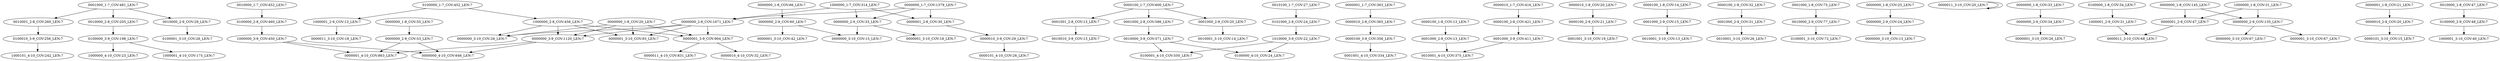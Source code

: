 digraph G {
    "0100000_3-9_COV:198_LEN:7" -> "1000000_4-10_COV:23_LEN:7";
    "0100000_3-9_COV:198_LEN:7" -> "1000001_4-10_COV:175_LEN:7";
    "1000000_3-9_COV:450_LEN:7" -> "0000001_4-10_COV:863_LEN:7";
    "1000000_3-9_COV:450_LEN:7" -> "0000000_4-10_COV:646_LEN:7";
    "0001000_2-9_COV:20_LEN:7" -> "0010001_3-10_COV:14_LEN:7";
    "0000001_1-7_COV:363_LEN:7" -> "0000010_2-8_COV:365_LEN:7";
    "0001000_2-8_COV:586_LEN:7" -> "0010000_3-9_COV:571_LEN:7";
    "0000000_2-8_COV:1671_LEN:7" -> "0000000_3-10_COV:26_LEN:7";
    "0000000_2-8_COV:1671_LEN:7" -> "0000001_3-9_COV:904_LEN:7";
    "0000000_2-8_COV:1671_LEN:7" -> "0000000_3-9_COV:1120_LEN:7";
    "0000000_2-8_COV:1671_LEN:7" -> "0000001_3-10_COV:93_LEN:7";
    "0000100_3-9_COV:356_LEN:7" -> "0001001_4-10_COV:334_LEN:7";
    "0010001_2-8_COV:260_LEN:7" -> "0100010_3-9_COV:256_LEN:7";
    "0000100_2-8_COV:421_LEN:7" -> "0001000_3-9_COV:411_LEN:7";
    "0000100_1-8_COV:13_LEN:7" -> "0001000_2-9_COV:13_LEN:7";
    "0000010_1-7_COV:416_LEN:7" -> "0000100_2-8_COV:421_LEN:7";
    "0000100_2-9_COV:21_LEN:7" -> "0001001_3-10_COV:19_LEN:7";
    "1010000_3-9_COV:22_LEN:7" -> "0100001_4-10_COV:550_LEN:7";
    "1010000_3-9_COV:22_LEN:7" -> "0100000_4-10_COV:24_LEN:7";
    "0010000_3-9_COV:571_LEN:7" -> "0100001_4-10_COV:550_LEN:7";
    "0010000_3-9_COV:571_LEN:7" -> "0100000_4-10_COV:24_LEN:7";
    "0101000_2-8_COV:24_LEN:7" -> "1010000_3-9_COV:22_LEN:7";
    "0001001_2-8_COV:13_LEN:7" -> "0010010_3-9_COV:13_LEN:7";
    "0000100_1-8_COV:14_LEN:7" -> "0001000_2-9_COV:15_LEN:7";
    "0000000_2-9_COV:60_LEN:7" -> "0000001_3-10_COV:42_LEN:7";
    "0000000_2-9_COV:60_LEN:7" -> "0000000_3-10_COV:15_LEN:7";
    "0010000_2-8_COV:205_LEN:7" -> "0100000_3-9_COV:198_LEN:7";
    "0100010_3-9_COV:256_LEN:7" -> "1000101_4-10_COV:242_LEN:7";
    "0000100_1-8_COV:32_LEN:7" -> "0001000_2-9_COV:31_LEN:7";
    "1000000_1-7_COV:314_LEN:7" -> "0000000_2-8_COV:1671_LEN:7";
    "1000000_1-7_COV:314_LEN:7" -> "0000000_2-9_COV:33_LEN:7";
    "1000000_1-7_COV:314_LEN:7" -> "0000001_2-8_COV:30_LEN:7";
    "0100000_2-8_COV:460_LEN:7" -> "1000000_3-9_COV:450_LEN:7";
    "0001000_2-9_COV:13_LEN:7" -> "0010001_4-10_COV:375_LEN:7";
    "0000000_2-9_COV:33_LEN:7" -> "0000001_3-10_COV:18_LEN:7";
    "0000000_2-9_COV:33_LEN:7" -> "0000000_3-10_COV:15_LEN:7";
    "0001000_1-8_COV:75_LEN:7" -> "0010000_2-9_COV:77_LEN:7";
    "0000000_2-9_COV:24_LEN:7" -> "0000000_3-10_COV:13_LEN:7";
    "0001000_3-9_COV:411_LEN:7" -> "0010001_4-10_COV:375_LEN:7";
    "0000010_2-8_COV:365_LEN:7" -> "0000100_3-9_COV:356_LEN:7";
    "0000011_3-10_COV:20_LEN:7" -> "0000011_3-10_COV:20_LEN:7";
    "0000001_3-9_COV:904_LEN:7" -> "0000010_4-10_COV:32_LEN:7";
    "0000001_3-9_COV:904_LEN:7" -> "0000011_4-10_COV:831_LEN:7";
    "0000010_3-9_COV:29_LEN:7" -> "0000101_4-10_COV:26_LEN:7";
    "0001000_2-9_COV:31_LEN:7" -> "0010001_3-10_COV:26_LEN:7";
    "0000000_2-9_COV:53_LEN:7" -> "0000001_4-10_COV:863_LEN:7";
    "0000000_2-9_COV:53_LEN:7" -> "0000000_4-10_COV:646_LEN:7";
    "0100000_1-7_COV:452_LEN:7" -> "1000001_2-9_COV:13_LEN:7";
    "0100000_1-7_COV:452_LEN:7" -> "1000000_2-8_COV:456_LEN:7";
    "0000000_1-8_COV:33_LEN:7" -> "0000000_2-9_COV:34_LEN:7";
    "0000000_2-9_COV:34_LEN:7" -> "0000001_3-10_COV:26_LEN:7";
    "0000000_3-9_COV:1120_LEN:7" -> "0000001_4-10_COV:863_LEN:7";
    "0000000_3-9_COV:1120_LEN:7" -> "0000000_4-10_COV:646_LEN:7";
    "0001000_1-7_COV:481_LEN:7" -> "0010001_2-8_COV:260_LEN:7";
    "0001000_1-7_COV:481_LEN:7" -> "0010000_2-8_COV:205_LEN:7";
    "0001000_1-7_COV:481_LEN:7" -> "0010000_2-9_COV:29_LEN:7";
    "0001000_2-9_COV:15_LEN:7" -> "0010001_3-10_COV:13_LEN:7";
    "0000100_1-7_COV:600_LEN:7" -> "0001000_2-9_COV:20_LEN:7";
    "0000100_1-7_COV:600_LEN:7" -> "0001000_2-8_COV:586_LEN:7";
    "0000100_1-7_COV:600_LEN:7" -> "0001001_2-8_COV:13_LEN:7";
    "0000010_1-8_COV:20_LEN:7" -> "0000100_2-9_COV:21_LEN:7";
    "0010000_2-9_COV:77_LEN:7" -> "0100001_3-10_COV:72_LEN:7";
    "0000001_2-9_COV:47_LEN:7" -> "0000011_3-10_COV:68_LEN:7";
    "0100000_1-8_COV:34_LEN:7" -> "1000001_2-9_COV:31_LEN:7";
    "0000000_1-7_COV:1379_LEN:7" -> "0000000_2-8_COV:1671_LEN:7";
    "0000000_1-7_COV:1379_LEN:7" -> "0000000_2-9_COV:33_LEN:7";
    "0000000_1-7_COV:1379_LEN:7" -> "0000001_2-8_COV:30_LEN:7";
    "0000001_1-8_COV:21_LEN:7" -> "0000010_2-9_COV:20_LEN:7";
    "1000001_2-9_COV:13_LEN:7" -> "0000011_3-10_COV:18_LEN:7";
    "0010000_1-7_COV:452_LEN:7" -> "0100000_2-8_COV:460_LEN:7";
    "0000000_1-8_COV:55_LEN:7" -> "0000000_2-9_COV:53_LEN:7";
    "1000000_2-8_COV:456_LEN:7" -> "0000000_3-10_COV:26_LEN:7";
    "1000000_2-8_COV:456_LEN:7" -> "0000001_3-9_COV:904_LEN:7";
    "1000000_2-8_COV:456_LEN:7" -> "0000000_3-9_COV:1120_LEN:7";
    "1000000_2-8_COV:456_LEN:7" -> "0000001_3-10_COV:93_LEN:7";
    "0000000_1-8_COV:20_LEN:7" -> "0000000_3-10_COV:26_LEN:7";
    "0000000_1-8_COV:20_LEN:7" -> "0000001_3-9_COV:904_LEN:7";
    "0000000_1-8_COV:20_LEN:7" -> "0000000_3-9_COV:1120_LEN:7";
    "0000000_1-8_COV:20_LEN:7" -> "0000001_3-10_COV:93_LEN:7";
    "0100000_2-9_COV:48_LEN:7" -> "1000001_3-10_COV:40_LEN:7";
    "0000000_1-8_COV:25_LEN:7" -> "0000000_2-9_COV:24_LEN:7";
    "0000001_2-8_COV:30_LEN:7" -> "0000010_3-9_COV:29_LEN:7";
    "0000000_1-8_COV:66_LEN:7" -> "0000000_2-9_COV:60_LEN:7";
    "0010000_2-9_COV:29_LEN:7" -> "0100001_3-10_COV:26_LEN:7";
    "0010000_1-8_COV:47_LEN:7" -> "0100000_2-9_COV:48_LEN:7";
    "0000000_2-9_COV:135_LEN:7" -> "0000000_3-10_COV:67_LEN:7";
    "0000000_2-9_COV:135_LEN:7" -> "0000001_3-10_COV:67_LEN:7";
    "0000000_1-8_COV:145_LEN:7" -> "0000001_2-9_COV:47_LEN:7";
    "0000000_1-8_COV:145_LEN:7" -> "0000000_2-9_COV:135_LEN:7";
    "1000001_2-9_COV:31_LEN:7" -> "0000011_3-10_COV:68_LEN:7";
    "0010100_1-7_COV:27_LEN:7" -> "0101000_2-8_COV:24_LEN:7";
    "1000000_1-8_COV:31_LEN:7" -> "0000001_2-9_COV:47_LEN:7";
    "1000000_1-8_COV:31_LEN:7" -> "0000000_2-9_COV:135_LEN:7";
    "0000010_2-9_COV:20_LEN:7" -> "0000101_3-10_COV:15_LEN:7";
}
